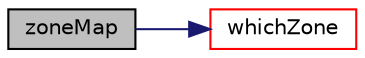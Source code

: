 digraph "zoneMap"
{
  bgcolor="transparent";
  edge [fontname="Helvetica",fontsize="10",labelfontname="Helvetica",labelfontsize="10"];
  node [fontname="Helvetica",fontsize="10",shape=record];
  rankdir="LR";
  Node1 [label="zoneMap",height=0.2,width=0.4,color="black", fillcolor="grey75", style="filled", fontcolor="black"];
  Node1 -> Node2 [color="midnightblue",fontsize="10",style="solid",fontname="Helvetica"];
  Node2 [label="whichZone",height=0.2,width=0.4,color="red",URL="$a03018.html#a6ffe5ffe3013200c7748e4c8fe8a883b",tooltip="Given a global object index, return the zone it is in. "];
}

